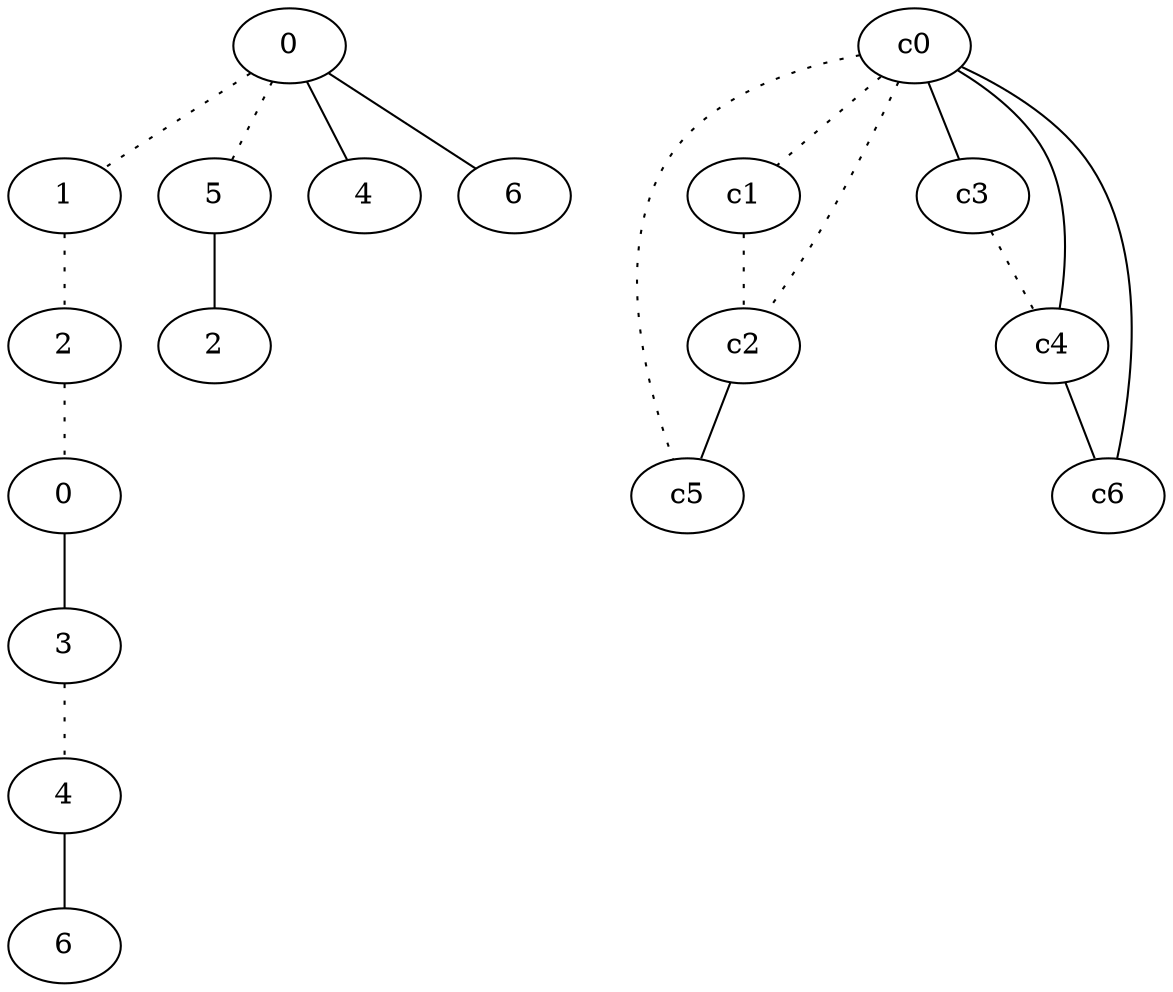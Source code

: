 graph {
a0[label=0];
a1[label=1];
a2[label=2];
a3[label=0];
a4[label=3];
a5[label=4];
a6[label=6];
a7[label=5];
a8[label=2];
a9[label=4];
a10[label=6];
a0 -- a1 [style=dotted];
a0 -- a7 [style=dotted];
a0 -- a9;
a0 -- a10;
a1 -- a2 [style=dotted];
a2 -- a3 [style=dotted];
a3 -- a4;
a4 -- a5 [style=dotted];
a5 -- a6;
a7 -- a8;
c0 -- c1 [style=dotted];
c0 -- c2 [style=dotted];
c0 -- c3;
c0 -- c4;
c0 -- c5 [style=dotted];
c0 -- c6;
c1 -- c2 [style=dotted];
c2 -- c5;
c3 -- c4 [style=dotted];
c4 -- c6;
}
